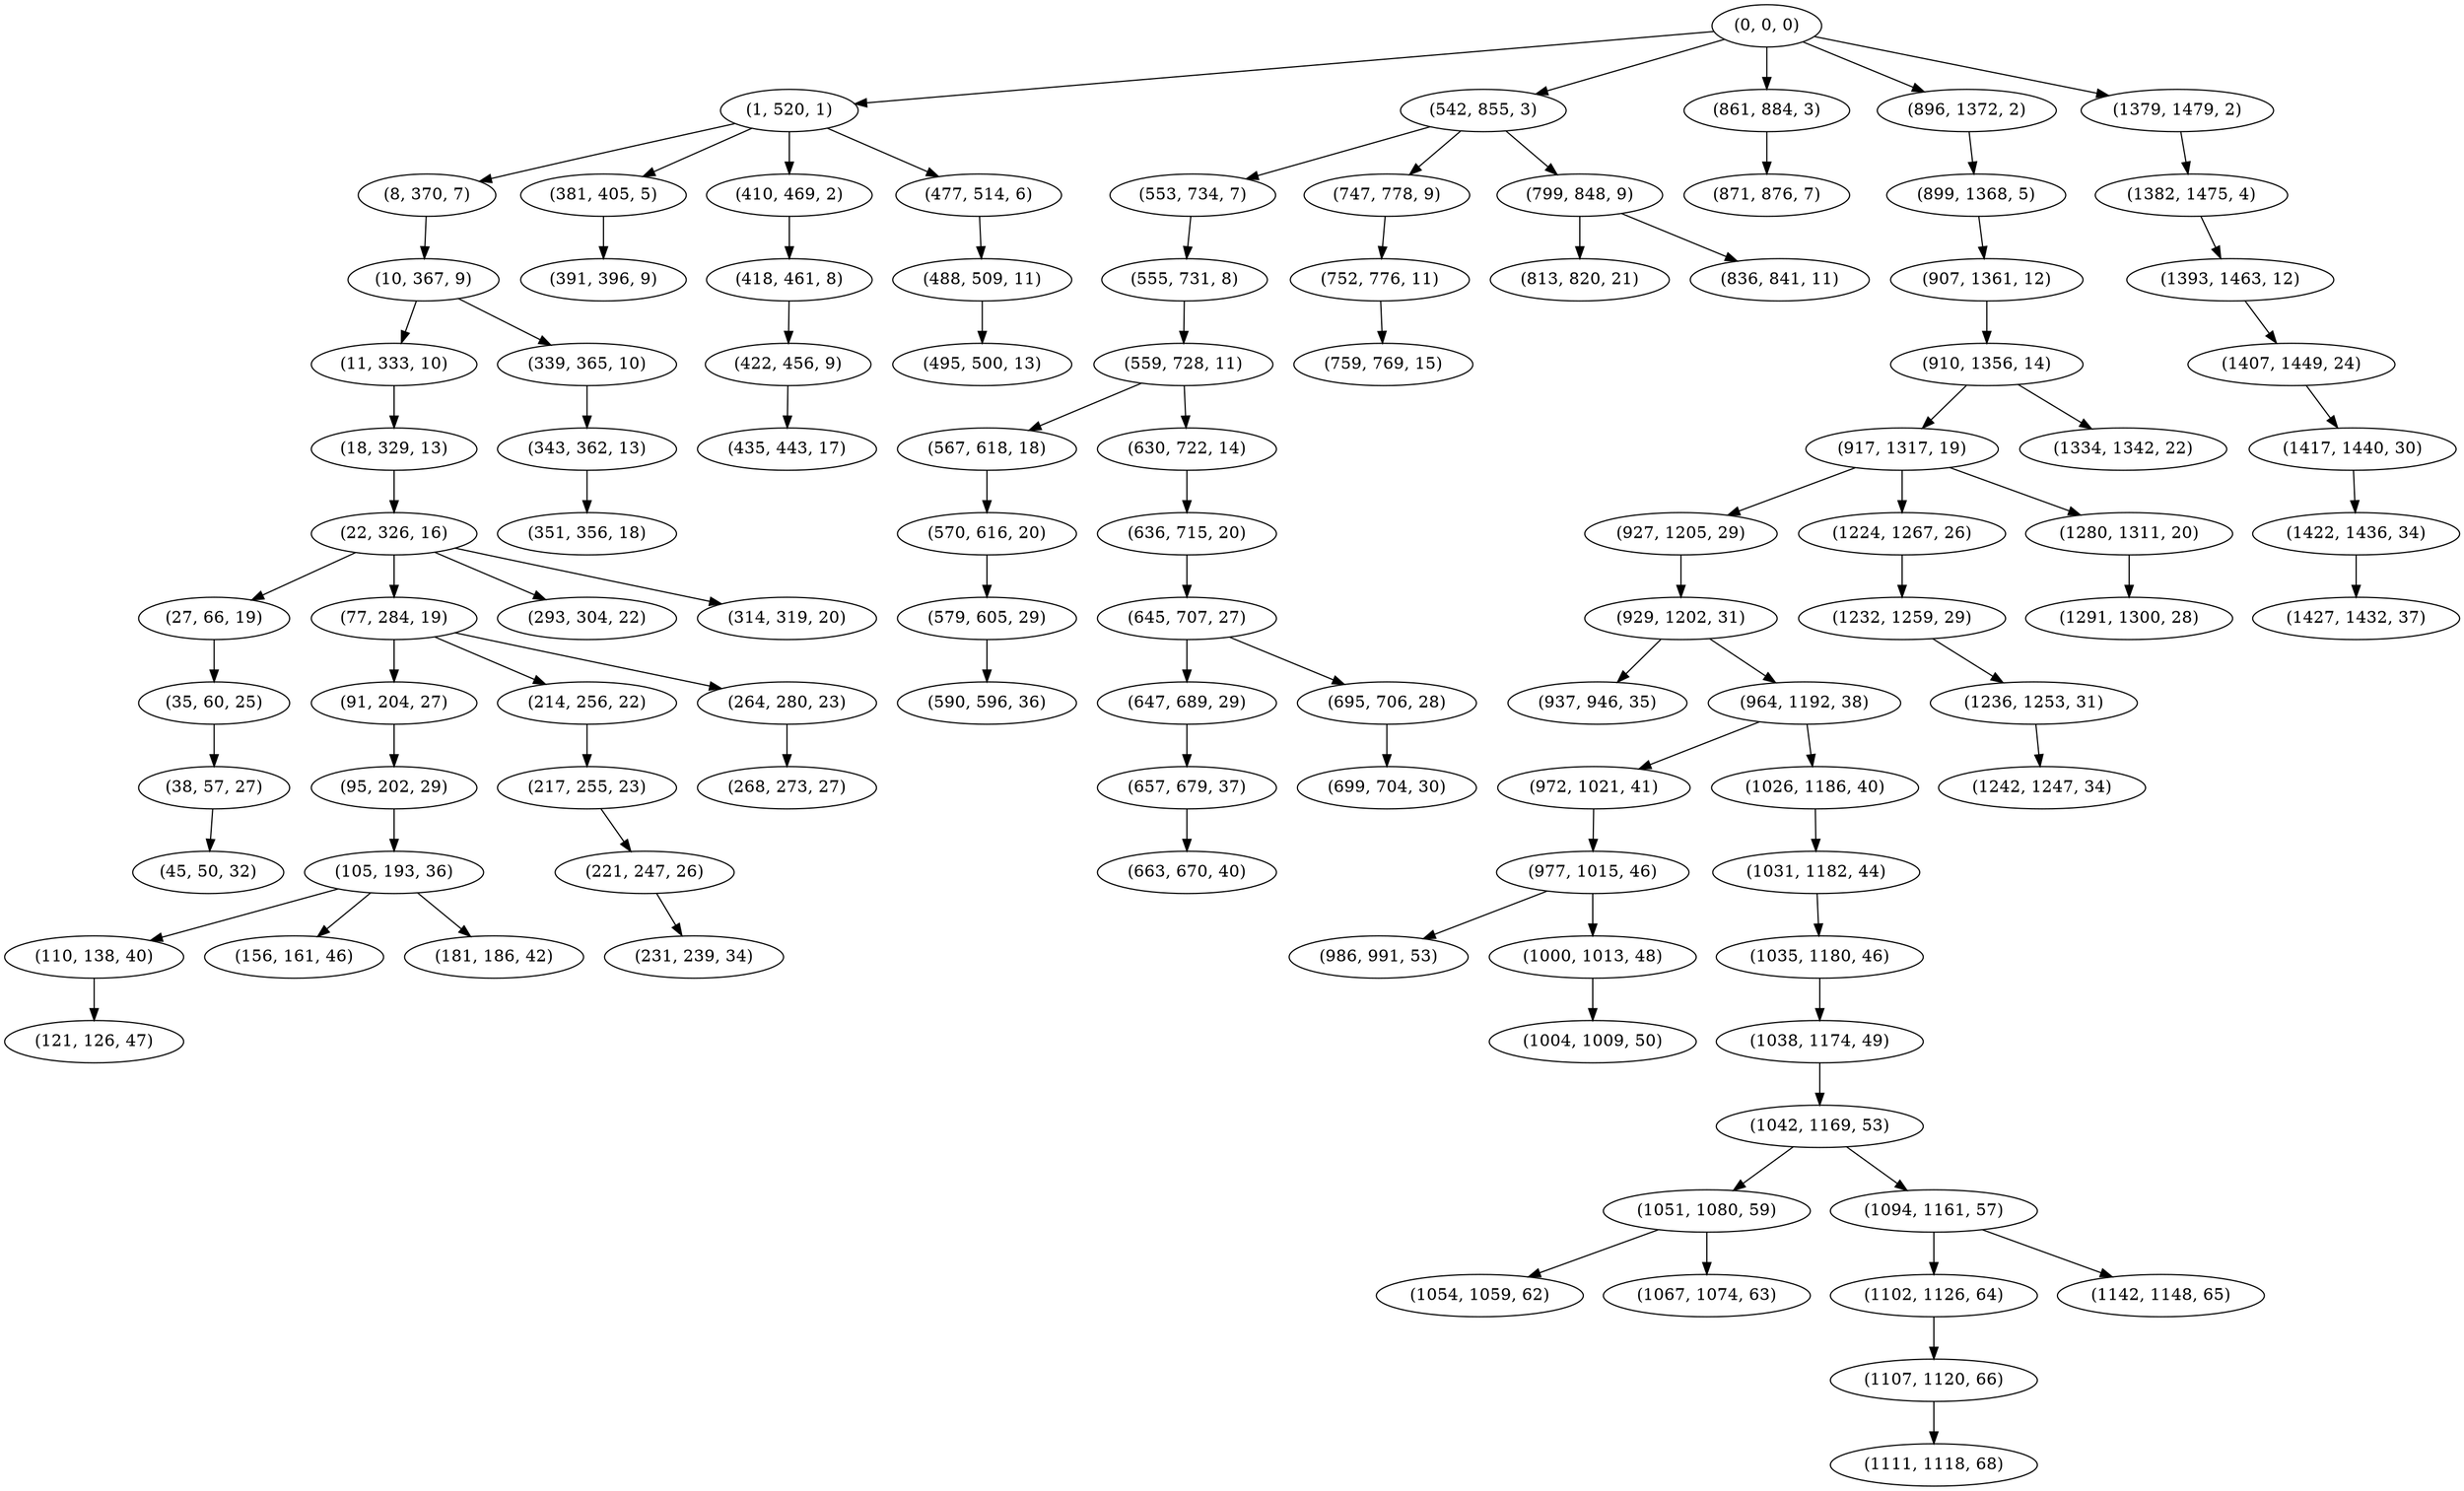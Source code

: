 digraph tree {
    "(0, 0, 0)";
    "(1, 520, 1)";
    "(8, 370, 7)";
    "(10, 367, 9)";
    "(11, 333, 10)";
    "(18, 329, 13)";
    "(22, 326, 16)";
    "(27, 66, 19)";
    "(35, 60, 25)";
    "(38, 57, 27)";
    "(45, 50, 32)";
    "(77, 284, 19)";
    "(91, 204, 27)";
    "(95, 202, 29)";
    "(105, 193, 36)";
    "(110, 138, 40)";
    "(121, 126, 47)";
    "(156, 161, 46)";
    "(181, 186, 42)";
    "(214, 256, 22)";
    "(217, 255, 23)";
    "(221, 247, 26)";
    "(231, 239, 34)";
    "(264, 280, 23)";
    "(268, 273, 27)";
    "(293, 304, 22)";
    "(314, 319, 20)";
    "(339, 365, 10)";
    "(343, 362, 13)";
    "(351, 356, 18)";
    "(381, 405, 5)";
    "(391, 396, 9)";
    "(410, 469, 2)";
    "(418, 461, 8)";
    "(422, 456, 9)";
    "(435, 443, 17)";
    "(477, 514, 6)";
    "(488, 509, 11)";
    "(495, 500, 13)";
    "(542, 855, 3)";
    "(553, 734, 7)";
    "(555, 731, 8)";
    "(559, 728, 11)";
    "(567, 618, 18)";
    "(570, 616, 20)";
    "(579, 605, 29)";
    "(590, 596, 36)";
    "(630, 722, 14)";
    "(636, 715, 20)";
    "(645, 707, 27)";
    "(647, 689, 29)";
    "(657, 679, 37)";
    "(663, 670, 40)";
    "(695, 706, 28)";
    "(699, 704, 30)";
    "(747, 778, 9)";
    "(752, 776, 11)";
    "(759, 769, 15)";
    "(799, 848, 9)";
    "(813, 820, 21)";
    "(836, 841, 11)";
    "(861, 884, 3)";
    "(871, 876, 7)";
    "(896, 1372, 2)";
    "(899, 1368, 5)";
    "(907, 1361, 12)";
    "(910, 1356, 14)";
    "(917, 1317, 19)";
    "(927, 1205, 29)";
    "(929, 1202, 31)";
    "(937, 946, 35)";
    "(964, 1192, 38)";
    "(972, 1021, 41)";
    "(977, 1015, 46)";
    "(986, 991, 53)";
    "(1000, 1013, 48)";
    "(1004, 1009, 50)";
    "(1026, 1186, 40)";
    "(1031, 1182, 44)";
    "(1035, 1180, 46)";
    "(1038, 1174, 49)";
    "(1042, 1169, 53)";
    "(1051, 1080, 59)";
    "(1054, 1059, 62)";
    "(1067, 1074, 63)";
    "(1094, 1161, 57)";
    "(1102, 1126, 64)";
    "(1107, 1120, 66)";
    "(1111, 1118, 68)";
    "(1142, 1148, 65)";
    "(1224, 1267, 26)";
    "(1232, 1259, 29)";
    "(1236, 1253, 31)";
    "(1242, 1247, 34)";
    "(1280, 1311, 20)";
    "(1291, 1300, 28)";
    "(1334, 1342, 22)";
    "(1379, 1479, 2)";
    "(1382, 1475, 4)";
    "(1393, 1463, 12)";
    "(1407, 1449, 24)";
    "(1417, 1440, 30)";
    "(1422, 1436, 34)";
    "(1427, 1432, 37)";
    "(0, 0, 0)" -> "(1, 520, 1)";
    "(0, 0, 0)" -> "(542, 855, 3)";
    "(0, 0, 0)" -> "(861, 884, 3)";
    "(0, 0, 0)" -> "(896, 1372, 2)";
    "(0, 0, 0)" -> "(1379, 1479, 2)";
    "(1, 520, 1)" -> "(8, 370, 7)";
    "(1, 520, 1)" -> "(381, 405, 5)";
    "(1, 520, 1)" -> "(410, 469, 2)";
    "(1, 520, 1)" -> "(477, 514, 6)";
    "(8, 370, 7)" -> "(10, 367, 9)";
    "(10, 367, 9)" -> "(11, 333, 10)";
    "(10, 367, 9)" -> "(339, 365, 10)";
    "(11, 333, 10)" -> "(18, 329, 13)";
    "(18, 329, 13)" -> "(22, 326, 16)";
    "(22, 326, 16)" -> "(27, 66, 19)";
    "(22, 326, 16)" -> "(77, 284, 19)";
    "(22, 326, 16)" -> "(293, 304, 22)";
    "(22, 326, 16)" -> "(314, 319, 20)";
    "(27, 66, 19)" -> "(35, 60, 25)";
    "(35, 60, 25)" -> "(38, 57, 27)";
    "(38, 57, 27)" -> "(45, 50, 32)";
    "(77, 284, 19)" -> "(91, 204, 27)";
    "(77, 284, 19)" -> "(214, 256, 22)";
    "(77, 284, 19)" -> "(264, 280, 23)";
    "(91, 204, 27)" -> "(95, 202, 29)";
    "(95, 202, 29)" -> "(105, 193, 36)";
    "(105, 193, 36)" -> "(110, 138, 40)";
    "(105, 193, 36)" -> "(156, 161, 46)";
    "(105, 193, 36)" -> "(181, 186, 42)";
    "(110, 138, 40)" -> "(121, 126, 47)";
    "(214, 256, 22)" -> "(217, 255, 23)";
    "(217, 255, 23)" -> "(221, 247, 26)";
    "(221, 247, 26)" -> "(231, 239, 34)";
    "(264, 280, 23)" -> "(268, 273, 27)";
    "(339, 365, 10)" -> "(343, 362, 13)";
    "(343, 362, 13)" -> "(351, 356, 18)";
    "(381, 405, 5)" -> "(391, 396, 9)";
    "(410, 469, 2)" -> "(418, 461, 8)";
    "(418, 461, 8)" -> "(422, 456, 9)";
    "(422, 456, 9)" -> "(435, 443, 17)";
    "(477, 514, 6)" -> "(488, 509, 11)";
    "(488, 509, 11)" -> "(495, 500, 13)";
    "(542, 855, 3)" -> "(553, 734, 7)";
    "(542, 855, 3)" -> "(747, 778, 9)";
    "(542, 855, 3)" -> "(799, 848, 9)";
    "(553, 734, 7)" -> "(555, 731, 8)";
    "(555, 731, 8)" -> "(559, 728, 11)";
    "(559, 728, 11)" -> "(567, 618, 18)";
    "(559, 728, 11)" -> "(630, 722, 14)";
    "(567, 618, 18)" -> "(570, 616, 20)";
    "(570, 616, 20)" -> "(579, 605, 29)";
    "(579, 605, 29)" -> "(590, 596, 36)";
    "(630, 722, 14)" -> "(636, 715, 20)";
    "(636, 715, 20)" -> "(645, 707, 27)";
    "(645, 707, 27)" -> "(647, 689, 29)";
    "(645, 707, 27)" -> "(695, 706, 28)";
    "(647, 689, 29)" -> "(657, 679, 37)";
    "(657, 679, 37)" -> "(663, 670, 40)";
    "(695, 706, 28)" -> "(699, 704, 30)";
    "(747, 778, 9)" -> "(752, 776, 11)";
    "(752, 776, 11)" -> "(759, 769, 15)";
    "(799, 848, 9)" -> "(813, 820, 21)";
    "(799, 848, 9)" -> "(836, 841, 11)";
    "(861, 884, 3)" -> "(871, 876, 7)";
    "(896, 1372, 2)" -> "(899, 1368, 5)";
    "(899, 1368, 5)" -> "(907, 1361, 12)";
    "(907, 1361, 12)" -> "(910, 1356, 14)";
    "(910, 1356, 14)" -> "(917, 1317, 19)";
    "(910, 1356, 14)" -> "(1334, 1342, 22)";
    "(917, 1317, 19)" -> "(927, 1205, 29)";
    "(917, 1317, 19)" -> "(1224, 1267, 26)";
    "(917, 1317, 19)" -> "(1280, 1311, 20)";
    "(927, 1205, 29)" -> "(929, 1202, 31)";
    "(929, 1202, 31)" -> "(937, 946, 35)";
    "(929, 1202, 31)" -> "(964, 1192, 38)";
    "(964, 1192, 38)" -> "(972, 1021, 41)";
    "(964, 1192, 38)" -> "(1026, 1186, 40)";
    "(972, 1021, 41)" -> "(977, 1015, 46)";
    "(977, 1015, 46)" -> "(986, 991, 53)";
    "(977, 1015, 46)" -> "(1000, 1013, 48)";
    "(1000, 1013, 48)" -> "(1004, 1009, 50)";
    "(1026, 1186, 40)" -> "(1031, 1182, 44)";
    "(1031, 1182, 44)" -> "(1035, 1180, 46)";
    "(1035, 1180, 46)" -> "(1038, 1174, 49)";
    "(1038, 1174, 49)" -> "(1042, 1169, 53)";
    "(1042, 1169, 53)" -> "(1051, 1080, 59)";
    "(1042, 1169, 53)" -> "(1094, 1161, 57)";
    "(1051, 1080, 59)" -> "(1054, 1059, 62)";
    "(1051, 1080, 59)" -> "(1067, 1074, 63)";
    "(1094, 1161, 57)" -> "(1102, 1126, 64)";
    "(1094, 1161, 57)" -> "(1142, 1148, 65)";
    "(1102, 1126, 64)" -> "(1107, 1120, 66)";
    "(1107, 1120, 66)" -> "(1111, 1118, 68)";
    "(1224, 1267, 26)" -> "(1232, 1259, 29)";
    "(1232, 1259, 29)" -> "(1236, 1253, 31)";
    "(1236, 1253, 31)" -> "(1242, 1247, 34)";
    "(1280, 1311, 20)" -> "(1291, 1300, 28)";
    "(1379, 1479, 2)" -> "(1382, 1475, 4)";
    "(1382, 1475, 4)" -> "(1393, 1463, 12)";
    "(1393, 1463, 12)" -> "(1407, 1449, 24)";
    "(1407, 1449, 24)" -> "(1417, 1440, 30)";
    "(1417, 1440, 30)" -> "(1422, 1436, 34)";
    "(1422, 1436, 34)" -> "(1427, 1432, 37)";
}
